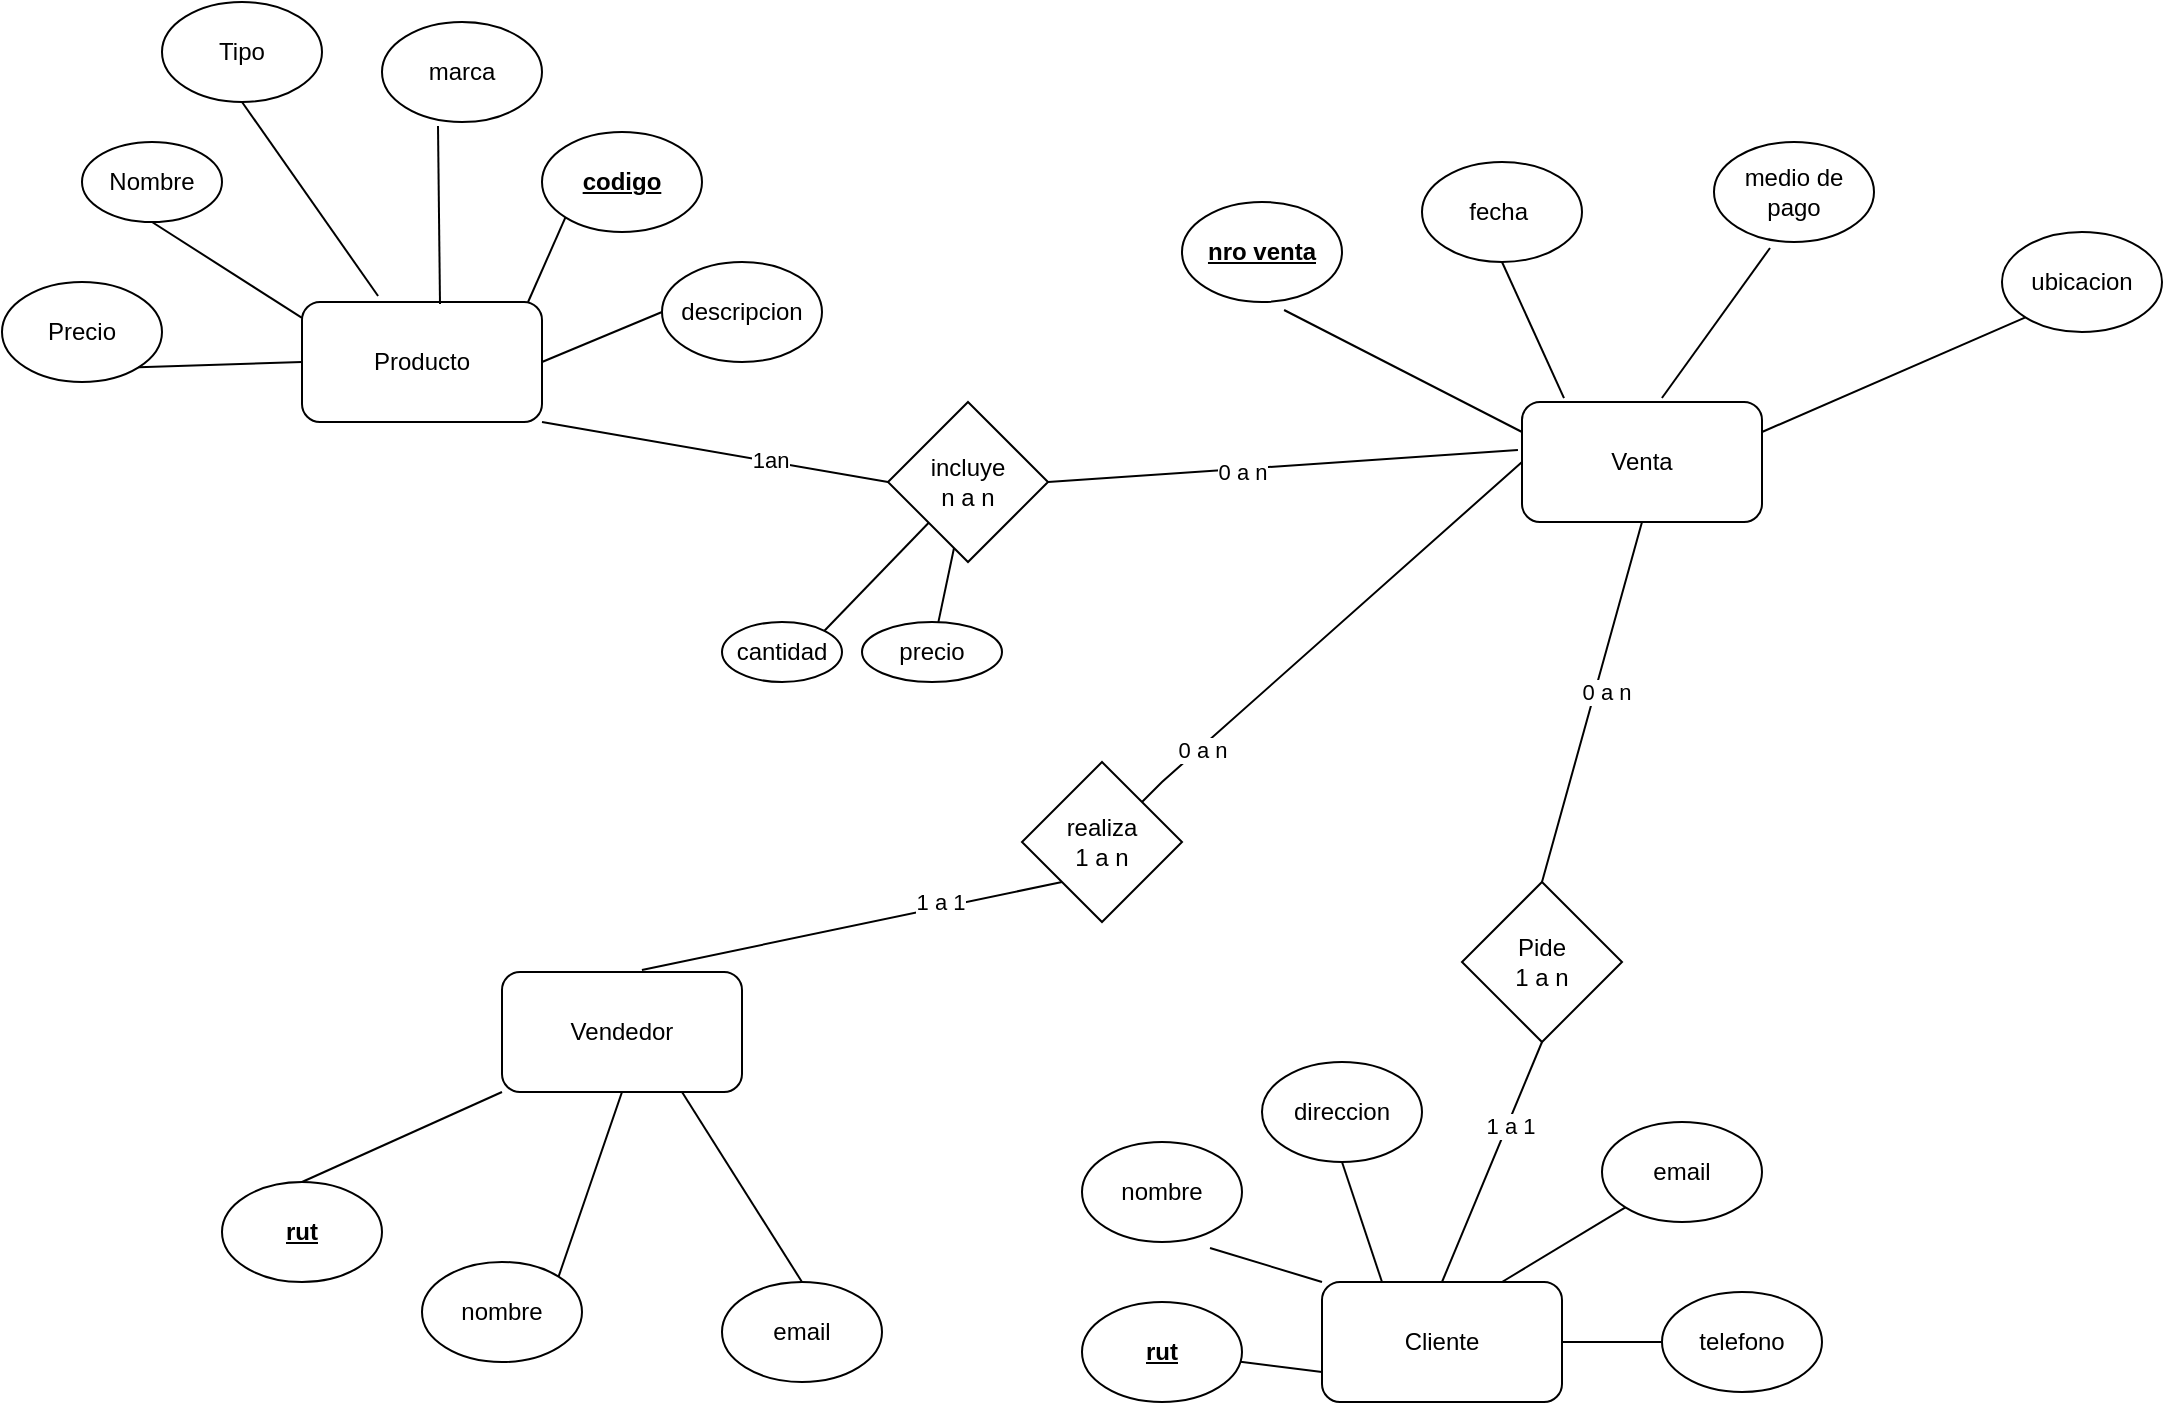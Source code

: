 <mxfile version="16.5.3" type="github">
  <diagram name="Page-1" id="efa7a0a1-bf9b-a30e-e6df-94a7791c09e9">
    <mxGraphModel dx="2066" dy="697" grid="1" gridSize="10" guides="1" tooltips="1" connect="1" arrows="1" fold="1" page="1" pageScale="1" pageWidth="826" pageHeight="1169" background="none" math="0" shadow="0">
      <root>
        <mxCell id="0" />
        <mxCell id="1" parent="0" />
        <mxCell id="kLUOnCQ621r99mIOBmP9-114" value="Producto" style="rounded=1;whiteSpace=wrap;html=1;" parent="1" vertex="1">
          <mxGeometry x="120" y="250" width="120" height="60" as="geometry" />
        </mxCell>
        <mxCell id="kLUOnCQ621r99mIOBmP9-115" value="Precio" style="ellipse;whiteSpace=wrap;html=1;" parent="1" vertex="1">
          <mxGeometry x="-30" y="240" width="80" height="50" as="geometry" />
        </mxCell>
        <mxCell id="kLUOnCQ621r99mIOBmP9-116" value="Nombre" style="ellipse;whiteSpace=wrap;html=1;" parent="1" vertex="1">
          <mxGeometry x="10" y="170" width="70" height="40" as="geometry" />
        </mxCell>
        <mxCell id="kLUOnCQ621r99mIOBmP9-117" value="Tipo" style="ellipse;whiteSpace=wrap;html=1;" parent="1" vertex="1">
          <mxGeometry x="50" y="100" width="80" height="50" as="geometry" />
        </mxCell>
        <mxCell id="kLUOnCQ621r99mIOBmP9-118" value="marca" style="ellipse;whiteSpace=wrap;html=1;" parent="1" vertex="1">
          <mxGeometry x="160" y="110" width="80" height="50" as="geometry" />
        </mxCell>
        <mxCell id="kLUOnCQ621r99mIOBmP9-119" value="&lt;u&gt;&lt;b&gt;codigo&lt;/b&gt;&lt;/u&gt;" style="ellipse;whiteSpace=wrap;html=1;" parent="1" vertex="1">
          <mxGeometry x="240" y="165" width="80" height="50" as="geometry" />
        </mxCell>
        <mxCell id="kLUOnCQ621r99mIOBmP9-122" value="descripcion" style="ellipse;whiteSpace=wrap;html=1;" parent="1" vertex="1">
          <mxGeometry x="300" y="230" width="80" height="50" as="geometry" />
        </mxCell>
        <mxCell id="kLUOnCQ621r99mIOBmP9-133" value="Cliente" style="rounded=1;whiteSpace=wrap;html=1;" parent="1" vertex="1">
          <mxGeometry x="630" y="740" width="120" height="60" as="geometry" />
        </mxCell>
        <mxCell id="kLUOnCQ621r99mIOBmP9-134" value="&lt;u&gt;&lt;b&gt;rut&lt;/b&gt;&lt;/u&gt;" style="ellipse;whiteSpace=wrap;html=1;" parent="1" vertex="1">
          <mxGeometry x="510" y="750" width="80" height="50" as="geometry" />
        </mxCell>
        <mxCell id="kLUOnCQ621r99mIOBmP9-135" value="nombre" style="ellipse;whiteSpace=wrap;html=1;" parent="1" vertex="1">
          <mxGeometry x="510" y="670" width="80" height="50" as="geometry" />
        </mxCell>
        <mxCell id="kLUOnCQ621r99mIOBmP9-136" value="direccion" style="ellipse;whiteSpace=wrap;html=1;" parent="1" vertex="1">
          <mxGeometry x="600" y="630" width="80" height="50" as="geometry" />
        </mxCell>
        <mxCell id="kLUOnCQ621r99mIOBmP9-137" value="email" style="ellipse;whiteSpace=wrap;html=1;" parent="1" vertex="1">
          <mxGeometry x="770" y="660" width="80" height="50" as="geometry" />
        </mxCell>
        <mxCell id="kLUOnCQ621r99mIOBmP9-138" value="" style="endArrow=none;html=1;rounded=0;entryX=0;entryY=0.75;entryDx=0;entryDy=0;" parent="1" source="kLUOnCQ621r99mIOBmP9-134" target="kLUOnCQ621r99mIOBmP9-133" edge="1">
          <mxGeometry width="50" height="50" relative="1" as="geometry">
            <mxPoint x="410" y="610" as="sourcePoint" />
            <mxPoint x="410" y="630.711" as="targetPoint" />
          </mxGeometry>
        </mxCell>
        <mxCell id="kLUOnCQ621r99mIOBmP9-139" value="" style="endArrow=none;html=1;rounded=0;entryX=0;entryY=0;entryDx=0;entryDy=0;exitX=0.8;exitY=1.06;exitDx=0;exitDy=0;exitPerimeter=0;" parent="1" target="kLUOnCQ621r99mIOBmP9-133" edge="1" source="kLUOnCQ621r99mIOBmP9-135">
          <mxGeometry width="50" height="50" relative="1" as="geometry">
            <mxPoint x="570" y="690" as="sourcePoint" />
            <mxPoint x="628.8" y="678.8" as="targetPoint" />
            <Array as="points" />
          </mxGeometry>
        </mxCell>
        <mxCell id="kLUOnCQ621r99mIOBmP9-140" value="telefono" style="ellipse;whiteSpace=wrap;html=1;" parent="1" vertex="1">
          <mxGeometry x="800" y="745" width="80" height="50" as="geometry" />
        </mxCell>
        <mxCell id="kLUOnCQ621r99mIOBmP9-141" value="" style="endArrow=none;html=1;rounded=0;exitX=0.25;exitY=0;exitDx=0;exitDy=0;entryX=0.5;entryY=1;entryDx=0;entryDy=0;" parent="1" source="kLUOnCQ621r99mIOBmP9-133" target="kLUOnCQ621r99mIOBmP9-136" edge="1">
          <mxGeometry width="50" height="50" relative="1" as="geometry">
            <mxPoint x="550" y="610" as="sourcePoint" />
            <mxPoint x="600" y="560" as="targetPoint" />
            <Array as="points" />
          </mxGeometry>
        </mxCell>
        <mxCell id="kLUOnCQ621r99mIOBmP9-142" value="" style="endArrow=none;html=1;rounded=0;exitX=0.75;exitY=0;exitDx=0;exitDy=0;entryX=0;entryY=1;entryDx=0;entryDy=0;" parent="1" source="kLUOnCQ621r99mIOBmP9-133" target="kLUOnCQ621r99mIOBmP9-137" edge="1">
          <mxGeometry width="50" height="50" relative="1" as="geometry">
            <mxPoint x="620" y="610" as="sourcePoint" />
            <mxPoint x="780" y="560" as="targetPoint" />
            <Array as="points" />
          </mxGeometry>
        </mxCell>
        <mxCell id="kLUOnCQ621r99mIOBmP9-143" value="" style="endArrow=none;html=1;rounded=0;exitX=1;exitY=0.5;exitDx=0;exitDy=0;entryX=0;entryY=0.5;entryDx=0;entryDy=0;" parent="1" source="kLUOnCQ621r99mIOBmP9-133" target="kLUOnCQ621r99mIOBmP9-140" edge="1">
          <mxGeometry width="50" height="50" relative="1" as="geometry">
            <mxPoint x="670" y="670" as="sourcePoint" />
            <mxPoint x="830" y="755" as="targetPoint" />
          </mxGeometry>
        </mxCell>
        <mxCell id="kLUOnCQ621r99mIOBmP9-144" value="Vendedor" style="rounded=1;whiteSpace=wrap;html=1;" parent="1" vertex="1">
          <mxGeometry x="220" y="585" width="120" height="60" as="geometry" />
        </mxCell>
        <mxCell id="kLUOnCQ621r99mIOBmP9-145" value="nombre" style="ellipse;whiteSpace=wrap;html=1;" parent="1" vertex="1">
          <mxGeometry x="180" y="730" width="80" height="50" as="geometry" />
        </mxCell>
        <mxCell id="kLUOnCQ621r99mIOBmP9-146" value="&lt;u&gt;&lt;b&gt;rut&lt;/b&gt;&lt;/u&gt;" style="ellipse;whiteSpace=wrap;html=1;" parent="1" vertex="1">
          <mxGeometry x="80" y="690" width="80" height="50" as="geometry" />
        </mxCell>
        <mxCell id="kLUOnCQ621r99mIOBmP9-147" value="email" style="ellipse;whiteSpace=wrap;html=1;" parent="1" vertex="1">
          <mxGeometry x="330" y="740" width="80" height="50" as="geometry" />
        </mxCell>
        <mxCell id="kLUOnCQ621r99mIOBmP9-148" value="" style="endArrow=none;html=1;rounded=0;entryX=1;entryY=0;entryDx=0;entryDy=0;exitX=0.5;exitY=1;exitDx=0;exitDy=0;" parent="1" source="kLUOnCQ621r99mIOBmP9-144" target="kLUOnCQ621r99mIOBmP9-145" edge="1">
          <mxGeometry width="50" height="50" relative="1" as="geometry">
            <mxPoint x="-70" y="710" as="sourcePoint" />
            <mxPoint x="-20" y="660" as="targetPoint" />
          </mxGeometry>
        </mxCell>
        <mxCell id="kLUOnCQ621r99mIOBmP9-149" value="" style="endArrow=none;html=1;rounded=0;entryX=0.5;entryY=0;entryDx=0;entryDy=0;exitX=0;exitY=1;exitDx=0;exitDy=0;" parent="1" source="kLUOnCQ621r99mIOBmP9-144" target="kLUOnCQ621r99mIOBmP9-146" edge="1">
          <mxGeometry width="50" height="50" relative="1" as="geometry">
            <mxPoint x="80" y="690" as="sourcePoint" />
            <mxPoint x="130" y="640" as="targetPoint" />
          </mxGeometry>
        </mxCell>
        <mxCell id="kLUOnCQ621r99mIOBmP9-150" value="" style="endArrow=none;html=1;rounded=0;exitX=0.75;exitY=1;exitDx=0;exitDy=0;entryX=0.5;entryY=0;entryDx=0;entryDy=0;" parent="1" source="kLUOnCQ621r99mIOBmP9-144" target="kLUOnCQ621r99mIOBmP9-147" edge="1">
          <mxGeometry width="50" height="50" relative="1" as="geometry">
            <mxPoint x="180" y="680" as="sourcePoint" />
            <mxPoint x="230" y="630" as="targetPoint" />
          </mxGeometry>
        </mxCell>
        <mxCell id="kLUOnCQ621r99mIOBmP9-151" value="Pide&lt;br&gt;1 a n" style="rhombus;whiteSpace=wrap;html=1;" parent="1" vertex="1">
          <mxGeometry x="700" y="540" width="80" height="80" as="geometry" />
        </mxCell>
        <mxCell id="kLUOnCQ621r99mIOBmP9-152" value="" style="endArrow=none;html=1;rounded=0;entryX=0.5;entryY=0;entryDx=0;entryDy=0;exitX=0.5;exitY=1;exitDx=0;exitDy=0;" parent="1" source="kLUOnCQ621r99mIOBmP9-157" target="kLUOnCQ621r99mIOBmP9-151" edge="1">
          <mxGeometry width="50" height="50" relative="1" as="geometry">
            <mxPoint x="600" y="340" as="sourcePoint" />
            <mxPoint x="270" y="720" as="targetPoint" />
            <Array as="points" />
          </mxGeometry>
        </mxCell>
        <mxCell id="kLUOnCQ621r99mIOBmP9-172" value="0 a n" style="edgeLabel;html=1;align=center;verticalAlign=middle;resizable=0;points=[];" parent="kLUOnCQ621r99mIOBmP9-152" vertex="1" connectable="0">
          <mxGeometry x="-0.07" y="5" relative="1" as="geometry">
            <mxPoint as="offset" />
          </mxGeometry>
        </mxCell>
        <mxCell id="kLUOnCQ621r99mIOBmP9-153" value="" style="endArrow=none;html=1;rounded=0;exitX=0.5;exitY=1;exitDx=0;exitDy=0;entryX=0.5;entryY=0;entryDx=0;entryDy=0;" parent="1" source="kLUOnCQ621r99mIOBmP9-151" target="kLUOnCQ621r99mIOBmP9-133" edge="1">
          <mxGeometry width="50" height="50" relative="1" as="geometry">
            <mxPoint x="480" y="760" as="sourcePoint" />
            <mxPoint x="530" y="710" as="targetPoint" />
          </mxGeometry>
        </mxCell>
        <mxCell id="kLUOnCQ621r99mIOBmP9-173" value="1 a 1" style="edgeLabel;html=1;align=center;verticalAlign=middle;resizable=0;points=[];" parent="kLUOnCQ621r99mIOBmP9-153" vertex="1" connectable="0">
          <mxGeometry x="-0.313" y="1" relative="1" as="geometry">
            <mxPoint as="offset" />
          </mxGeometry>
        </mxCell>
        <mxCell id="kLUOnCQ621r99mIOBmP9-154" value="realiza&lt;br&gt;1 a n" style="rhombus;whiteSpace=wrap;html=1;" parent="1" vertex="1">
          <mxGeometry x="480" y="480" width="80" height="80" as="geometry" />
        </mxCell>
        <mxCell id="kLUOnCQ621r99mIOBmP9-155" value="" style="endArrow=none;html=1;rounded=0;entryX=0;entryY=0.5;entryDx=0;entryDy=0;" parent="1" source="kLUOnCQ621r99mIOBmP9-154" target="kLUOnCQ621r99mIOBmP9-157" edge="1">
          <mxGeometry width="50" height="50" relative="1" as="geometry">
            <mxPoint x="200" y="490" as="sourcePoint" />
            <mxPoint x="250" y="440" as="targetPoint" />
            <Array as="points">
              <mxPoint x="550" y="490" />
            </Array>
          </mxGeometry>
        </mxCell>
        <mxCell id="kLUOnCQ621r99mIOBmP9-175" value="0 a n" style="edgeLabel;html=1;align=center;verticalAlign=middle;resizable=0;points=[];" parent="kLUOnCQ621r99mIOBmP9-155" vertex="1" connectable="0">
          <mxGeometry x="-0.684" y="-2" relative="1" as="geometry">
            <mxPoint x="-1" as="offset" />
          </mxGeometry>
        </mxCell>
        <mxCell id="kLUOnCQ621r99mIOBmP9-156" value="" style="endArrow=none;html=1;rounded=0;entryX=0;entryY=1;entryDx=0;entryDy=0;exitX=0.583;exitY=-0.017;exitDx=0;exitDy=0;exitPerimeter=0;" parent="1" source="kLUOnCQ621r99mIOBmP9-144" target="kLUOnCQ621r99mIOBmP9-154" edge="1">
          <mxGeometry width="50" height="50" relative="1" as="geometry">
            <mxPoint x="50" y="580" as="sourcePoint" />
            <mxPoint x="100" y="530" as="targetPoint" />
          </mxGeometry>
        </mxCell>
        <mxCell id="kLUOnCQ621r99mIOBmP9-174" value="1 a 1" style="edgeLabel;html=1;align=center;verticalAlign=middle;resizable=0;points=[];" parent="kLUOnCQ621r99mIOBmP9-156" vertex="1" connectable="0">
          <mxGeometry x="0.428" y="3" relative="1" as="geometry">
            <mxPoint as="offset" />
          </mxGeometry>
        </mxCell>
        <mxCell id="kLUOnCQ621r99mIOBmP9-157" value="Venta" style="rounded=1;whiteSpace=wrap;html=1;" parent="1" vertex="1">
          <mxGeometry x="730" y="300" width="120" height="60" as="geometry" />
        </mxCell>
        <mxCell id="kLUOnCQ621r99mIOBmP9-158" value="&lt;b&gt;&lt;u&gt;nro venta&lt;/u&gt;&lt;/b&gt;" style="ellipse;whiteSpace=wrap;html=1;" parent="1" vertex="1">
          <mxGeometry x="560" y="200" width="80" height="50" as="geometry" />
        </mxCell>
        <mxCell id="kLUOnCQ621r99mIOBmP9-159" value="fecha&amp;nbsp;" style="ellipse;whiteSpace=wrap;html=1;" parent="1" vertex="1">
          <mxGeometry x="680" y="180" width="80" height="50" as="geometry" />
        </mxCell>
        <mxCell id="kLUOnCQ621r99mIOBmP9-160" value="medio de pago" style="ellipse;whiteSpace=wrap;html=1;" parent="1" vertex="1">
          <mxGeometry x="826" y="170" width="80" height="50" as="geometry" />
        </mxCell>
        <mxCell id="kLUOnCQ621r99mIOBmP9-161" value="ubicacion" style="ellipse;whiteSpace=wrap;html=1;" parent="1" vertex="1">
          <mxGeometry x="970" y="215" width="80" height="50" as="geometry" />
        </mxCell>
        <mxCell id="kLUOnCQ621r99mIOBmP9-162" value="" style="endArrow=none;html=1;rounded=0;entryX=0.638;entryY=1.08;entryDx=0;entryDy=0;entryPerimeter=0;exitX=0;exitY=0.25;exitDx=0;exitDy=0;" parent="1" source="kLUOnCQ621r99mIOBmP9-157" target="kLUOnCQ621r99mIOBmP9-158" edge="1">
          <mxGeometry width="50" height="50" relative="1" as="geometry">
            <mxPoint x="610" y="320" as="sourcePoint" />
            <mxPoint x="660" y="270" as="targetPoint" />
          </mxGeometry>
        </mxCell>
        <mxCell id="kLUOnCQ621r99mIOBmP9-163" value="" style="endArrow=none;html=1;rounded=0;entryX=0.5;entryY=1;entryDx=0;entryDy=0;exitX=0.175;exitY=-0.033;exitDx=0;exitDy=0;exitPerimeter=0;" parent="1" source="kLUOnCQ621r99mIOBmP9-157" target="kLUOnCQ621r99mIOBmP9-159" edge="1">
          <mxGeometry width="50" height="50" relative="1" as="geometry">
            <mxPoint x="740" y="290" as="sourcePoint" />
            <mxPoint x="790" y="240" as="targetPoint" />
          </mxGeometry>
        </mxCell>
        <mxCell id="kLUOnCQ621r99mIOBmP9-164" value="" style="endArrow=none;html=1;rounded=0;entryX=0.35;entryY=1.06;entryDx=0;entryDy=0;entryPerimeter=0;exitX=0.583;exitY=-0.033;exitDx=0;exitDy=0;exitPerimeter=0;" parent="1" source="kLUOnCQ621r99mIOBmP9-157" target="kLUOnCQ621r99mIOBmP9-160" edge="1">
          <mxGeometry width="50" height="50" relative="1" as="geometry">
            <mxPoint x="820" y="290" as="sourcePoint" />
            <mxPoint x="870" y="240" as="targetPoint" />
          </mxGeometry>
        </mxCell>
        <mxCell id="kLUOnCQ621r99mIOBmP9-165" value="" style="endArrow=none;html=1;rounded=0;entryX=0;entryY=1;entryDx=0;entryDy=0;exitX=1;exitY=0.25;exitDx=0;exitDy=0;" parent="1" source="kLUOnCQ621r99mIOBmP9-157" target="kLUOnCQ621r99mIOBmP9-161" edge="1">
          <mxGeometry width="50" height="50" relative="1" as="geometry">
            <mxPoint x="910" y="320" as="sourcePoint" />
            <mxPoint x="960" y="270" as="targetPoint" />
          </mxGeometry>
        </mxCell>
        <mxCell id="kLUOnCQ621r99mIOBmP9-166" value="incluye&lt;br&gt;n a n" style="rhombus;whiteSpace=wrap;html=1;" parent="1" vertex="1">
          <mxGeometry x="413" y="300" width="80" height="80" as="geometry" />
        </mxCell>
        <mxCell id="kLUOnCQ621r99mIOBmP9-167" value="" style="endArrow=none;html=1;rounded=0;entryX=1;entryY=1;entryDx=0;entryDy=0;exitX=0;exitY=0.5;exitDx=0;exitDy=0;" parent="1" source="kLUOnCQ621r99mIOBmP9-166" target="kLUOnCQ621r99mIOBmP9-114" edge="1">
          <mxGeometry width="50" height="50" relative="1" as="geometry">
            <mxPoint x="270" y="470" as="sourcePoint" />
            <mxPoint x="320" y="420" as="targetPoint" />
          </mxGeometry>
        </mxCell>
        <mxCell id="kLUOnCQ621r99mIOBmP9-176" value="1an" style="edgeLabel;html=1;align=center;verticalAlign=middle;resizable=0;points=[];" parent="kLUOnCQ621r99mIOBmP9-167" vertex="1" connectable="0">
          <mxGeometry x="-0.311" relative="1" as="geometry">
            <mxPoint y="-1" as="offset" />
          </mxGeometry>
        </mxCell>
        <mxCell id="kLUOnCQ621r99mIOBmP9-168" value="" style="endArrow=none;html=1;rounded=0;exitX=1;exitY=0.5;exitDx=0;exitDy=0;entryX=-0.017;entryY=0.4;entryDx=0;entryDy=0;entryPerimeter=0;" parent="1" source="kLUOnCQ621r99mIOBmP9-166" target="kLUOnCQ621r99mIOBmP9-157" edge="1">
          <mxGeometry width="50" height="50" relative="1" as="geometry">
            <mxPoint x="570" y="360" as="sourcePoint" />
            <mxPoint x="620" y="310" as="targetPoint" />
          </mxGeometry>
        </mxCell>
        <mxCell id="kLUOnCQ621r99mIOBmP9-177" value="0 a n" style="edgeLabel;html=1;align=center;verticalAlign=middle;resizable=0;points=[];" parent="kLUOnCQ621r99mIOBmP9-168" vertex="1" connectable="0">
          <mxGeometry x="-0.181" y="-1" relative="1" as="geometry">
            <mxPoint as="offset" />
          </mxGeometry>
        </mxCell>
        <mxCell id="HzZAERPHN2rdhntbZ7bH-2" value="cantidad" style="ellipse;whiteSpace=wrap;html=1;" vertex="1" parent="1">
          <mxGeometry x="330" y="410" width="60" height="30" as="geometry" />
        </mxCell>
        <mxCell id="HzZAERPHN2rdhntbZ7bH-4" value="precio" style="ellipse;whiteSpace=wrap;html=1;" vertex="1" parent="1">
          <mxGeometry x="400" y="410" width="70" height="30" as="geometry" />
        </mxCell>
        <mxCell id="HzZAERPHN2rdhntbZ7bH-5" value="" style="endArrow=none;html=1;rounded=0;exitX=1;exitY=0;exitDx=0;exitDy=0;" edge="1" parent="1" source="HzZAERPHN2rdhntbZ7bH-2" target="kLUOnCQ621r99mIOBmP9-166">
          <mxGeometry width="50" height="50" relative="1" as="geometry">
            <mxPoint x="390" y="450" as="sourcePoint" />
            <mxPoint x="440" y="400" as="targetPoint" />
          </mxGeometry>
        </mxCell>
        <mxCell id="HzZAERPHN2rdhntbZ7bH-6" value="" style="endArrow=none;html=1;rounded=0;" edge="1" parent="1" source="HzZAERPHN2rdhntbZ7bH-4" target="kLUOnCQ621r99mIOBmP9-166">
          <mxGeometry width="50" height="50" relative="1" as="geometry">
            <mxPoint x="370" y="470" as="sourcePoint" />
            <mxPoint x="420" y="420" as="targetPoint" />
          </mxGeometry>
        </mxCell>
        <mxCell id="HzZAERPHN2rdhntbZ7bH-7" value="" style="endArrow=none;html=1;rounded=0;entryX=1;entryY=1;entryDx=0;entryDy=0;exitX=0;exitY=0.5;exitDx=0;exitDy=0;" edge="1" parent="1" source="kLUOnCQ621r99mIOBmP9-114" target="kLUOnCQ621r99mIOBmP9-115">
          <mxGeometry width="50" height="50" relative="1" as="geometry">
            <mxPoint x="40" y="400" as="sourcePoint" />
            <mxPoint x="90" y="350" as="targetPoint" />
          </mxGeometry>
        </mxCell>
        <mxCell id="HzZAERPHN2rdhntbZ7bH-8" value="" style="endArrow=none;html=1;rounded=0;entryX=0.5;entryY=1;entryDx=0;entryDy=0;exitX=0;exitY=0.133;exitDx=0;exitDy=0;exitPerimeter=0;" edge="1" parent="1" source="kLUOnCQ621r99mIOBmP9-114" target="kLUOnCQ621r99mIOBmP9-116">
          <mxGeometry width="50" height="50" relative="1" as="geometry">
            <mxPoint x="70" y="300" as="sourcePoint" />
            <mxPoint x="120" y="250" as="targetPoint" />
          </mxGeometry>
        </mxCell>
        <mxCell id="HzZAERPHN2rdhntbZ7bH-9" value="" style="endArrow=none;html=1;rounded=0;entryX=0.5;entryY=1;entryDx=0;entryDy=0;exitX=0.317;exitY=-0.05;exitDx=0;exitDy=0;exitPerimeter=0;" edge="1" parent="1" source="kLUOnCQ621r99mIOBmP9-114" target="kLUOnCQ621r99mIOBmP9-117">
          <mxGeometry width="50" height="50" relative="1" as="geometry">
            <mxPoint x="130" y="290" as="sourcePoint" />
            <mxPoint x="180" y="240" as="targetPoint" />
          </mxGeometry>
        </mxCell>
        <mxCell id="HzZAERPHN2rdhntbZ7bH-10" value="" style="endArrow=none;html=1;rounded=0;exitX=0.575;exitY=0.017;exitDx=0;exitDy=0;exitPerimeter=0;entryX=0.35;entryY=1.04;entryDx=0;entryDy=0;entryPerimeter=0;" edge="1" parent="1" source="kLUOnCQ621r99mIOBmP9-114" target="kLUOnCQ621r99mIOBmP9-118">
          <mxGeometry width="50" height="50" relative="1" as="geometry">
            <mxPoint x="190" y="290" as="sourcePoint" />
            <mxPoint x="240" y="240" as="targetPoint" />
          </mxGeometry>
        </mxCell>
        <mxCell id="HzZAERPHN2rdhntbZ7bH-11" value="" style="endArrow=none;html=1;rounded=0;exitX=0.942;exitY=0;exitDx=0;exitDy=0;exitPerimeter=0;entryX=0;entryY=1;entryDx=0;entryDy=0;" edge="1" parent="1" source="kLUOnCQ621r99mIOBmP9-114" target="kLUOnCQ621r99mIOBmP9-119">
          <mxGeometry width="50" height="50" relative="1" as="geometry">
            <mxPoint x="250" y="310" as="sourcePoint" />
            <mxPoint x="300" y="260" as="targetPoint" />
          </mxGeometry>
        </mxCell>
        <mxCell id="HzZAERPHN2rdhntbZ7bH-12" value="" style="endArrow=none;html=1;rounded=0;exitX=1;exitY=0.5;exitDx=0;exitDy=0;entryX=0;entryY=0.5;entryDx=0;entryDy=0;" edge="1" parent="1" source="kLUOnCQ621r99mIOBmP9-114" target="kLUOnCQ621r99mIOBmP9-122">
          <mxGeometry width="50" height="50" relative="1" as="geometry">
            <mxPoint x="280" y="350" as="sourcePoint" />
            <mxPoint x="330" y="300" as="targetPoint" />
          </mxGeometry>
        </mxCell>
      </root>
    </mxGraphModel>
  </diagram>
</mxfile>
